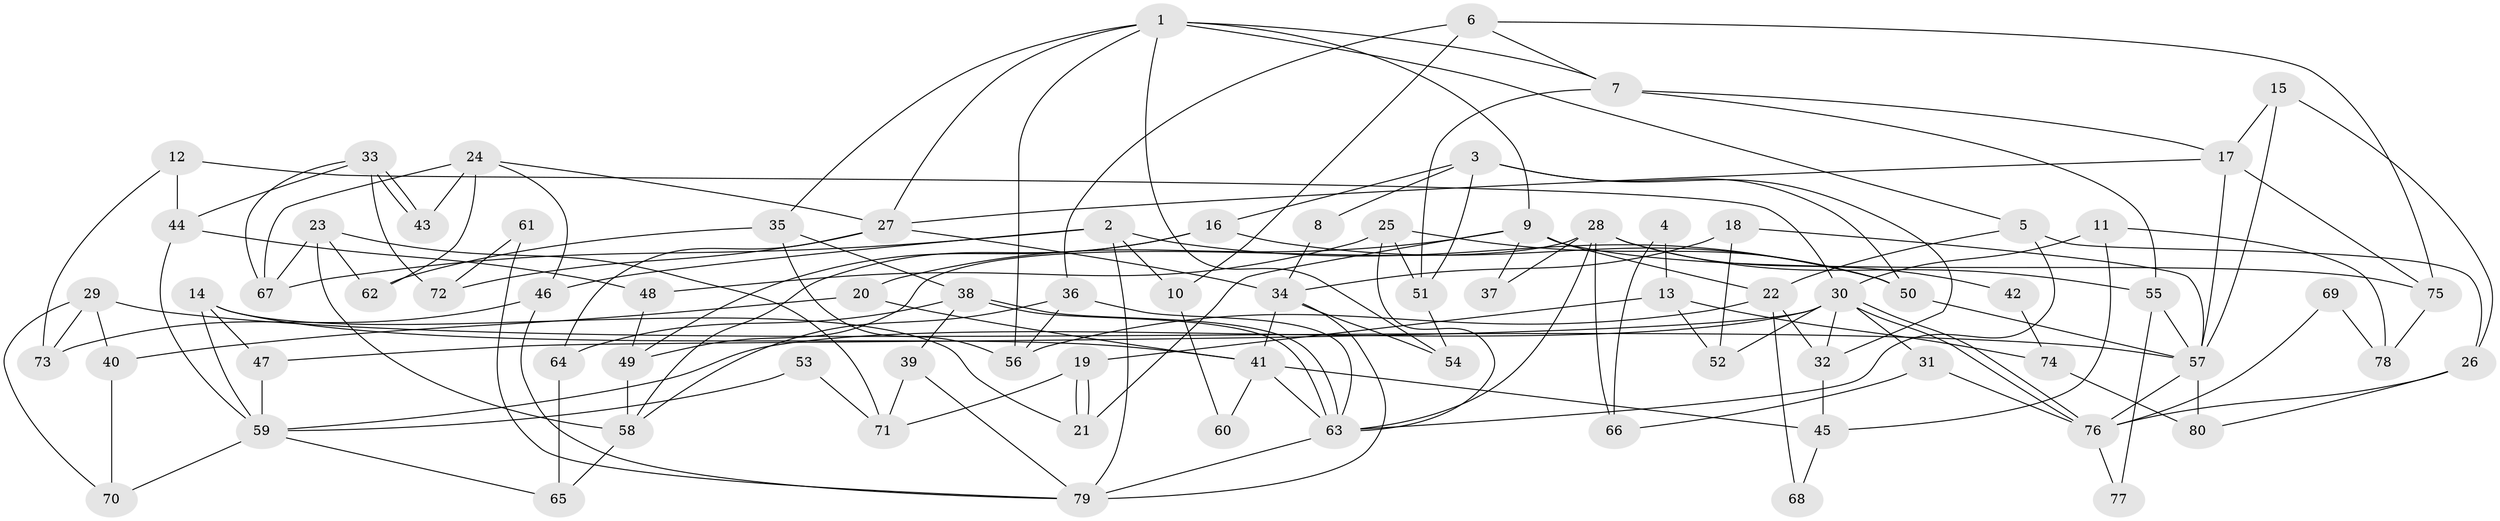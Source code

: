 // Generated by graph-tools (version 1.1) at 2025/15/03/09/25 04:15:06]
// undirected, 80 vertices, 160 edges
graph export_dot {
graph [start="1"]
  node [color=gray90,style=filled];
  1;
  2;
  3;
  4;
  5;
  6;
  7;
  8;
  9;
  10;
  11;
  12;
  13;
  14;
  15;
  16;
  17;
  18;
  19;
  20;
  21;
  22;
  23;
  24;
  25;
  26;
  27;
  28;
  29;
  30;
  31;
  32;
  33;
  34;
  35;
  36;
  37;
  38;
  39;
  40;
  41;
  42;
  43;
  44;
  45;
  46;
  47;
  48;
  49;
  50;
  51;
  52;
  53;
  54;
  55;
  56;
  57;
  58;
  59;
  60;
  61;
  62;
  63;
  64;
  65;
  66;
  67;
  68;
  69;
  70;
  71;
  72;
  73;
  74;
  75;
  76;
  77;
  78;
  79;
  80;
  1 -- 27;
  1 -- 9;
  1 -- 5;
  1 -- 7;
  1 -- 35;
  1 -- 54;
  1 -- 56;
  2 -- 79;
  2 -- 46;
  2 -- 10;
  2 -- 50;
  2 -- 67;
  3 -- 50;
  3 -- 51;
  3 -- 8;
  3 -- 16;
  3 -- 32;
  4 -- 66;
  4 -- 13;
  5 -- 22;
  5 -- 26;
  5 -- 63;
  6 -- 36;
  6 -- 7;
  6 -- 10;
  6 -- 75;
  7 -- 55;
  7 -- 17;
  7 -- 51;
  8 -- 34;
  9 -- 75;
  9 -- 21;
  9 -- 20;
  9 -- 22;
  9 -- 37;
  10 -- 60;
  11 -- 45;
  11 -- 30;
  11 -- 78;
  12 -- 44;
  12 -- 30;
  12 -- 73;
  13 -- 52;
  13 -- 19;
  13 -- 74;
  14 -- 41;
  14 -- 59;
  14 -- 21;
  14 -- 47;
  15 -- 17;
  15 -- 26;
  15 -- 57;
  16 -- 58;
  16 -- 49;
  16 -- 50;
  17 -- 57;
  17 -- 27;
  17 -- 75;
  18 -- 57;
  18 -- 34;
  18 -- 52;
  19 -- 21;
  19 -- 21;
  19 -- 71;
  20 -- 41;
  20 -- 40;
  22 -- 56;
  22 -- 32;
  22 -- 68;
  23 -- 58;
  23 -- 67;
  23 -- 62;
  23 -- 71;
  24 -- 27;
  24 -- 46;
  24 -- 43;
  24 -- 62;
  24 -- 67;
  25 -- 50;
  25 -- 63;
  25 -- 48;
  25 -- 51;
  26 -- 76;
  26 -- 80;
  27 -- 64;
  27 -- 34;
  27 -- 72;
  28 -- 49;
  28 -- 63;
  28 -- 37;
  28 -- 42;
  28 -- 55;
  28 -- 66;
  29 -- 57;
  29 -- 70;
  29 -- 40;
  29 -- 73;
  30 -- 76;
  30 -- 76;
  30 -- 32;
  30 -- 31;
  30 -- 47;
  30 -- 52;
  30 -- 59;
  31 -- 76;
  31 -- 66;
  32 -- 45;
  33 -- 43;
  33 -- 43;
  33 -- 67;
  33 -- 44;
  33 -- 72;
  34 -- 54;
  34 -- 41;
  34 -- 79;
  35 -- 62;
  35 -- 38;
  35 -- 56;
  36 -- 63;
  36 -- 56;
  36 -- 58;
  38 -- 63;
  38 -- 63;
  38 -- 39;
  38 -- 64;
  39 -- 79;
  39 -- 71;
  40 -- 70;
  41 -- 63;
  41 -- 45;
  41 -- 60;
  42 -- 74;
  44 -- 59;
  44 -- 48;
  45 -- 68;
  46 -- 73;
  46 -- 79;
  47 -- 59;
  48 -- 49;
  49 -- 58;
  50 -- 57;
  51 -- 54;
  53 -- 71;
  53 -- 59;
  55 -- 57;
  55 -- 77;
  57 -- 76;
  57 -- 80;
  58 -- 65;
  59 -- 65;
  59 -- 70;
  61 -- 72;
  61 -- 79;
  63 -- 79;
  64 -- 65;
  69 -- 78;
  69 -- 76;
  74 -- 80;
  75 -- 78;
  76 -- 77;
}
